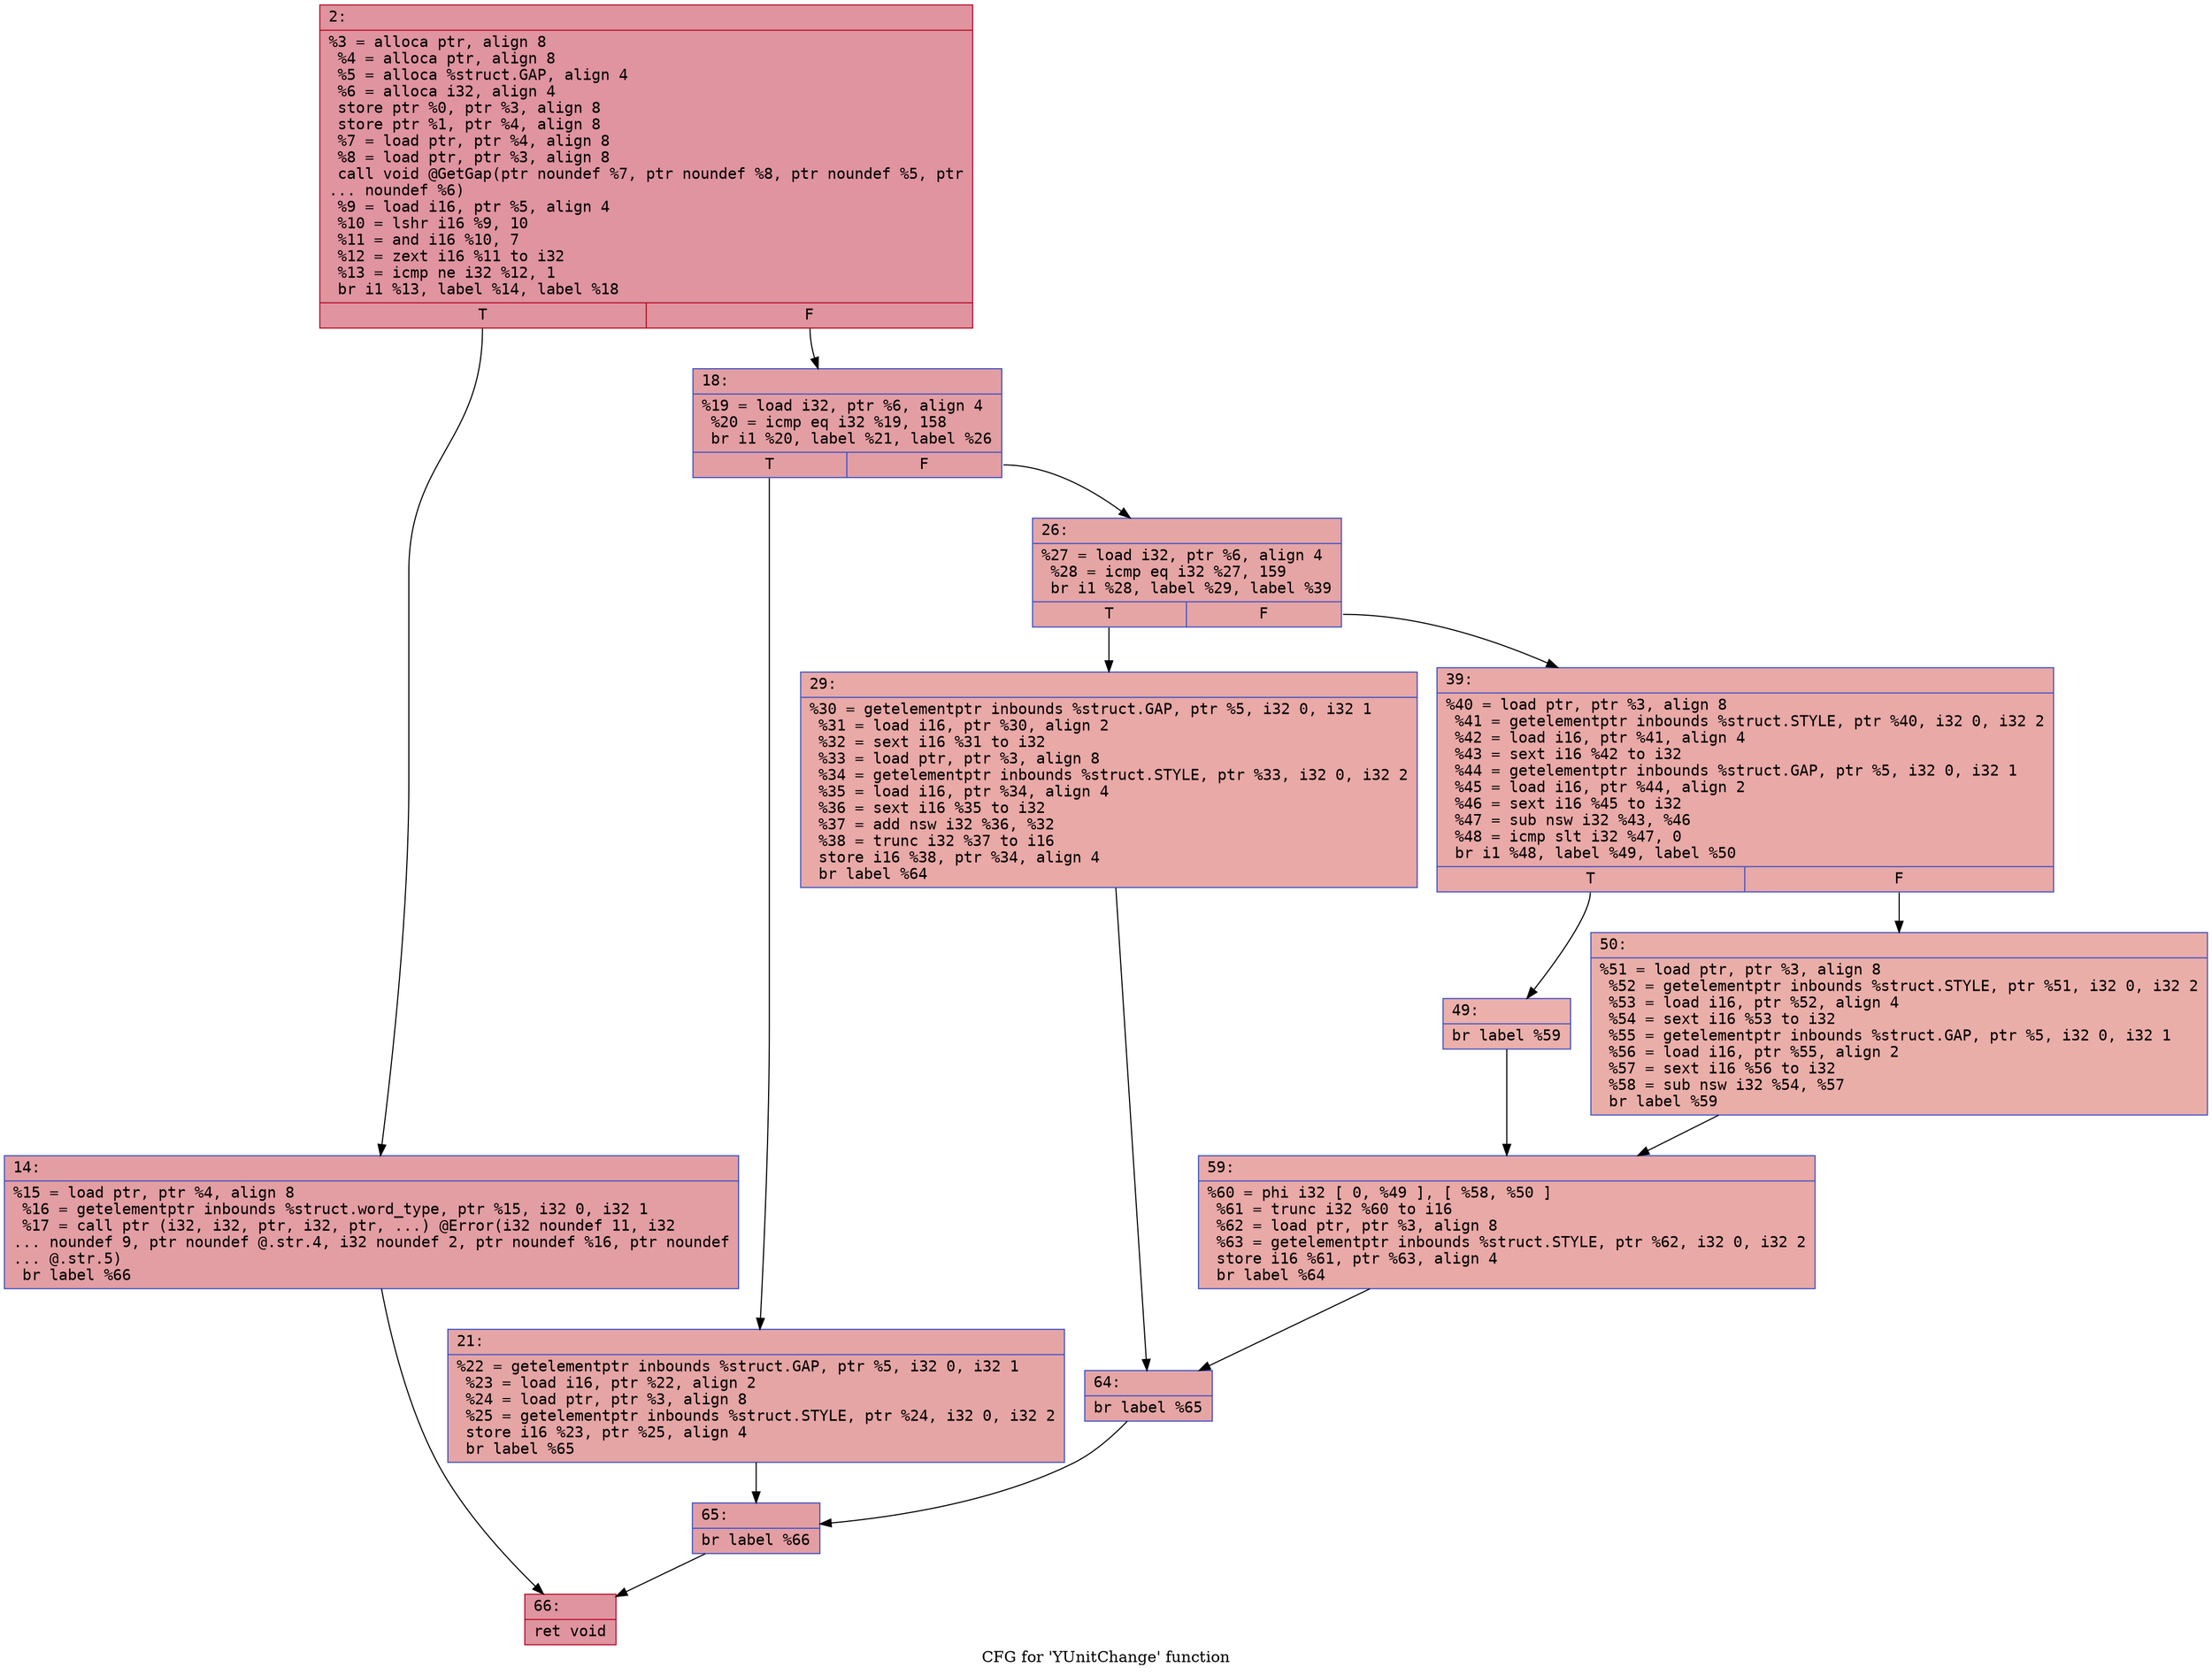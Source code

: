 digraph "CFG for 'YUnitChange' function" {
	label="CFG for 'YUnitChange' function";

	Node0x600002141220 [shape=record,color="#b70d28ff", style=filled, fillcolor="#b70d2870" fontname="Courier",label="{2:\l|  %3 = alloca ptr, align 8\l  %4 = alloca ptr, align 8\l  %5 = alloca %struct.GAP, align 4\l  %6 = alloca i32, align 4\l  store ptr %0, ptr %3, align 8\l  store ptr %1, ptr %4, align 8\l  %7 = load ptr, ptr %4, align 8\l  %8 = load ptr, ptr %3, align 8\l  call void @GetGap(ptr noundef %7, ptr noundef %8, ptr noundef %5, ptr\l... noundef %6)\l  %9 = load i16, ptr %5, align 4\l  %10 = lshr i16 %9, 10\l  %11 = and i16 %10, 7\l  %12 = zext i16 %11 to i32\l  %13 = icmp ne i32 %12, 1\l  br i1 %13, label %14, label %18\l|{<s0>T|<s1>F}}"];
	Node0x600002141220:s0 -> Node0x600002141360[tooltip="2 -> 14\nProbability 50.00%" ];
	Node0x600002141220:s1 -> Node0x6000021413b0[tooltip="2 -> 18\nProbability 50.00%" ];
	Node0x600002141360 [shape=record,color="#3d50c3ff", style=filled, fillcolor="#be242e70" fontname="Courier",label="{14:\l|  %15 = load ptr, ptr %4, align 8\l  %16 = getelementptr inbounds %struct.word_type, ptr %15, i32 0, i32 1\l  %17 = call ptr (i32, i32, ptr, i32, ptr, ...) @Error(i32 noundef 11, i32\l... noundef 9, ptr noundef @.str.4, i32 noundef 2, ptr noundef %16, ptr noundef\l... @.str.5)\l  br label %66\l}"];
	Node0x600002141360 -> Node0x6000021416d0[tooltip="14 -> 66\nProbability 100.00%" ];
	Node0x6000021413b0 [shape=record,color="#3d50c3ff", style=filled, fillcolor="#be242e70" fontname="Courier",label="{18:\l|  %19 = load i32, ptr %6, align 4\l  %20 = icmp eq i32 %19, 158\l  br i1 %20, label %21, label %26\l|{<s0>T|<s1>F}}"];
	Node0x6000021413b0:s0 -> Node0x600002141400[tooltip="18 -> 21\nProbability 50.00%" ];
	Node0x6000021413b0:s1 -> Node0x600002141450[tooltip="18 -> 26\nProbability 50.00%" ];
	Node0x600002141400 [shape=record,color="#3d50c3ff", style=filled, fillcolor="#c5333470" fontname="Courier",label="{21:\l|  %22 = getelementptr inbounds %struct.GAP, ptr %5, i32 0, i32 1\l  %23 = load i16, ptr %22, align 2\l  %24 = load ptr, ptr %3, align 8\l  %25 = getelementptr inbounds %struct.STYLE, ptr %24, i32 0, i32 2\l  store i16 %23, ptr %25, align 4\l  br label %65\l}"];
	Node0x600002141400 -> Node0x600002141680[tooltip="21 -> 65\nProbability 100.00%" ];
	Node0x600002141450 [shape=record,color="#3d50c3ff", style=filled, fillcolor="#c5333470" fontname="Courier",label="{26:\l|  %27 = load i32, ptr %6, align 4\l  %28 = icmp eq i32 %27, 159\l  br i1 %28, label %29, label %39\l|{<s0>T|<s1>F}}"];
	Node0x600002141450:s0 -> Node0x6000021414a0[tooltip="26 -> 29\nProbability 50.00%" ];
	Node0x600002141450:s1 -> Node0x6000021414f0[tooltip="26 -> 39\nProbability 50.00%" ];
	Node0x6000021414a0 [shape=record,color="#3d50c3ff", style=filled, fillcolor="#ca3b3770" fontname="Courier",label="{29:\l|  %30 = getelementptr inbounds %struct.GAP, ptr %5, i32 0, i32 1\l  %31 = load i16, ptr %30, align 2\l  %32 = sext i16 %31 to i32\l  %33 = load ptr, ptr %3, align 8\l  %34 = getelementptr inbounds %struct.STYLE, ptr %33, i32 0, i32 2\l  %35 = load i16, ptr %34, align 4\l  %36 = sext i16 %35 to i32\l  %37 = add nsw i32 %36, %32\l  %38 = trunc i32 %37 to i16\l  store i16 %38, ptr %34, align 4\l  br label %64\l}"];
	Node0x6000021414a0 -> Node0x600002141630[tooltip="29 -> 64\nProbability 100.00%" ];
	Node0x6000021414f0 [shape=record,color="#3d50c3ff", style=filled, fillcolor="#ca3b3770" fontname="Courier",label="{39:\l|  %40 = load ptr, ptr %3, align 8\l  %41 = getelementptr inbounds %struct.STYLE, ptr %40, i32 0, i32 2\l  %42 = load i16, ptr %41, align 4\l  %43 = sext i16 %42 to i32\l  %44 = getelementptr inbounds %struct.GAP, ptr %5, i32 0, i32 1\l  %45 = load i16, ptr %44, align 2\l  %46 = sext i16 %45 to i32\l  %47 = sub nsw i32 %43, %46\l  %48 = icmp slt i32 %47, 0\l  br i1 %48, label %49, label %50\l|{<s0>T|<s1>F}}"];
	Node0x6000021414f0:s0 -> Node0x600002141540[tooltip="39 -> 49\nProbability 37.50%" ];
	Node0x6000021414f0:s1 -> Node0x600002141590[tooltip="39 -> 50\nProbability 62.50%" ];
	Node0x600002141540 [shape=record,color="#3d50c3ff", style=filled, fillcolor="#d24b4070" fontname="Courier",label="{49:\l|  br label %59\l}"];
	Node0x600002141540 -> Node0x6000021415e0[tooltip="49 -> 59\nProbability 100.00%" ];
	Node0x600002141590 [shape=record,color="#3d50c3ff", style=filled, fillcolor="#d0473d70" fontname="Courier",label="{50:\l|  %51 = load ptr, ptr %3, align 8\l  %52 = getelementptr inbounds %struct.STYLE, ptr %51, i32 0, i32 2\l  %53 = load i16, ptr %52, align 4\l  %54 = sext i16 %53 to i32\l  %55 = getelementptr inbounds %struct.GAP, ptr %5, i32 0, i32 1\l  %56 = load i16, ptr %55, align 2\l  %57 = sext i16 %56 to i32\l  %58 = sub nsw i32 %54, %57\l  br label %59\l}"];
	Node0x600002141590 -> Node0x6000021415e0[tooltip="50 -> 59\nProbability 100.00%" ];
	Node0x6000021415e0 [shape=record,color="#3d50c3ff", style=filled, fillcolor="#ca3b3770" fontname="Courier",label="{59:\l|  %60 = phi i32 [ 0, %49 ], [ %58, %50 ]\l  %61 = trunc i32 %60 to i16\l  %62 = load ptr, ptr %3, align 8\l  %63 = getelementptr inbounds %struct.STYLE, ptr %62, i32 0, i32 2\l  store i16 %61, ptr %63, align 4\l  br label %64\l}"];
	Node0x6000021415e0 -> Node0x600002141630[tooltip="59 -> 64\nProbability 100.00%" ];
	Node0x600002141630 [shape=record,color="#3d50c3ff", style=filled, fillcolor="#c5333470" fontname="Courier",label="{64:\l|  br label %65\l}"];
	Node0x600002141630 -> Node0x600002141680[tooltip="64 -> 65\nProbability 100.00%" ];
	Node0x600002141680 [shape=record,color="#3d50c3ff", style=filled, fillcolor="#be242e70" fontname="Courier",label="{65:\l|  br label %66\l}"];
	Node0x600002141680 -> Node0x6000021416d0[tooltip="65 -> 66\nProbability 100.00%" ];
	Node0x6000021416d0 [shape=record,color="#b70d28ff", style=filled, fillcolor="#b70d2870" fontname="Courier",label="{66:\l|  ret void\l}"];
}

